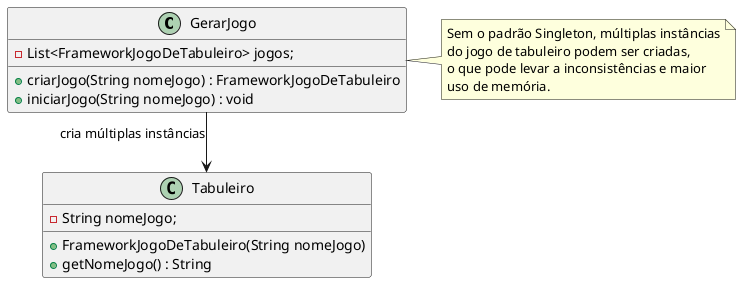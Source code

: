 @startuml
skinparam linetype ortho

class GerarJogo {
    - List<FrameworkJogoDeTabuleiro> jogos;
    + criarJogo(String nomeJogo) : FrameworkJogoDeTabuleiro
    + iniciarJogo(String nomeJogo) : void
}

class Tabuleiro {
    - String nomeJogo;
    + FrameworkJogoDeTabuleiro(String nomeJogo)
    + getNomeJogo() : String
}

GerarJogo --> Tabuleiro : cria múltiplas instâncias

note right of GerarJogo
Sem o padrão Singleton, múltiplas instâncias
do jogo de tabuleiro podem ser criadas,
o que pode levar a inconsistências e maior
uso de memória.
end note

@enduml
